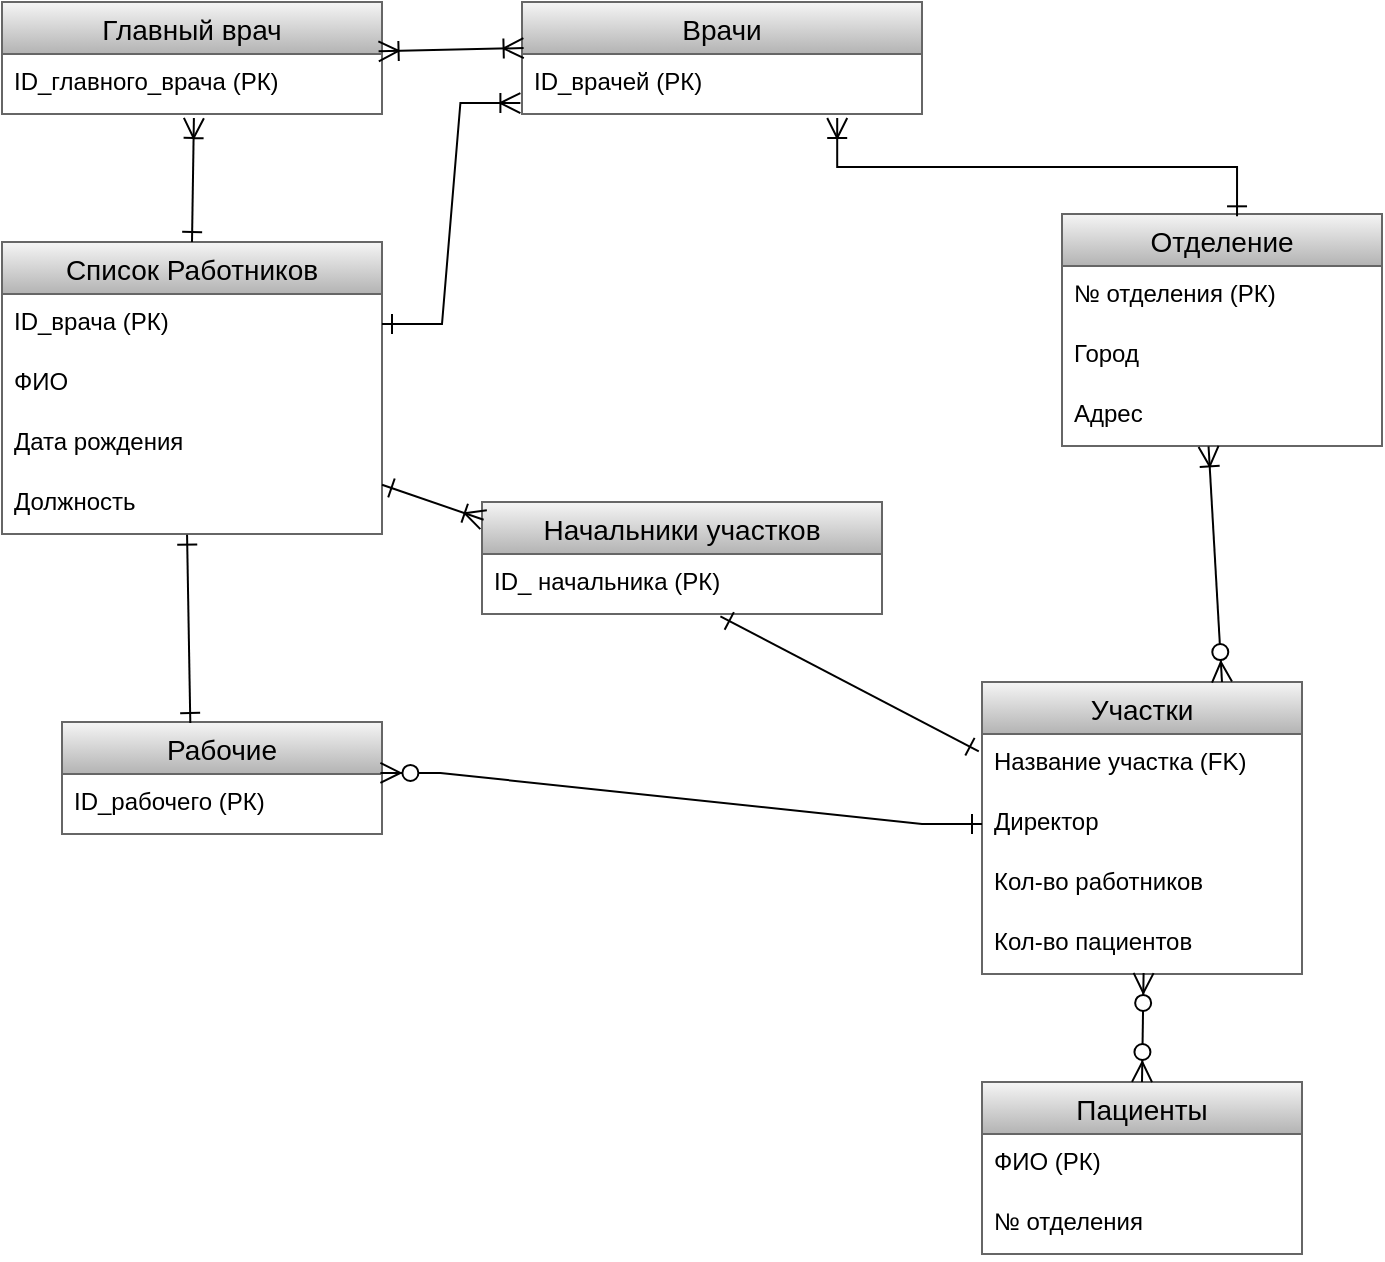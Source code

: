 <mxfile version="20.7.3" type="github">
  <diagram id="C5RBs43oDa-KdzZeNtuy" name="Page-1">
    <mxGraphModel dx="1434" dy="707" grid="1" gridSize="10" guides="1" tooltips="1" connect="1" arrows="1" fold="1" page="1" pageScale="1" pageWidth="827" pageHeight="1169" math="0" shadow="0">
      <root>
        <mxCell id="WIyWlLk6GJQsqaUBKTNV-0" />
        <mxCell id="WIyWlLk6GJQsqaUBKTNV-1" parent="WIyWlLk6GJQsqaUBKTNV-0" />
        <mxCell id="ixyR4mZUPTP6n6HTdZnD-0" value="Главный врач" style="swimlane;fontStyle=0;childLayout=stackLayout;horizontal=1;startSize=26;horizontalStack=0;resizeParent=1;resizeParentMax=0;resizeLast=0;collapsible=1;marginBottom=0;align=center;fontSize=14;fillColor=#f5f5f5;gradientColor=#b3b3b3;strokeColor=#666666;" parent="WIyWlLk6GJQsqaUBKTNV-1" vertex="1">
          <mxGeometry x="120" y="80" width="190" height="56" as="geometry" />
        </mxCell>
        <mxCell id="ixyR4mZUPTP6n6HTdZnD-1" value="ID_главного_врача (РК)" style="text;strokeColor=none;fillColor=none;spacingLeft=4;spacingRight=4;overflow=hidden;rotatable=0;points=[[0,0.5],[1,0.5]];portConstraint=eastwest;fontSize=12;" parent="ixyR4mZUPTP6n6HTdZnD-0" vertex="1">
          <mxGeometry y="26" width="190" height="30" as="geometry" />
        </mxCell>
        <mxCell id="ixyR4mZUPTP6n6HTdZnD-4" value="Врачи" style="swimlane;fontStyle=0;childLayout=stackLayout;horizontal=1;startSize=26;horizontalStack=0;resizeParent=1;resizeParentMax=0;resizeLast=0;collapsible=1;marginBottom=0;align=center;fontSize=14;fillColor=#f5f5f5;gradientColor=#b3b3b3;strokeColor=#666666;" parent="WIyWlLk6GJQsqaUBKTNV-1" vertex="1">
          <mxGeometry x="380" y="80" width="200" height="56" as="geometry" />
        </mxCell>
        <mxCell id="ixyR4mZUPTP6n6HTdZnD-5" value="ID_врачей (РК)" style="text;strokeColor=none;fillColor=none;spacingLeft=4;spacingRight=4;overflow=hidden;rotatable=0;points=[[0,0.5],[1,0.5]];portConstraint=eastwest;fontSize=12;" parent="ixyR4mZUPTP6n6HTdZnD-4" vertex="1">
          <mxGeometry y="26" width="200" height="30" as="geometry" />
        </mxCell>
        <mxCell id="ixyR4mZUPTP6n6HTdZnD-8" value="Список Работников" style="swimlane;fontStyle=0;childLayout=stackLayout;horizontal=1;startSize=26;horizontalStack=0;resizeParent=1;resizeParentMax=0;resizeLast=0;collapsible=1;marginBottom=0;align=center;fontSize=14;fillColor=#f5f5f5;gradientColor=#b3b3b3;strokeColor=#666666;" parent="WIyWlLk6GJQsqaUBKTNV-1" vertex="1">
          <mxGeometry x="120" y="200" width="190" height="146" as="geometry" />
        </mxCell>
        <mxCell id="ixyR4mZUPTP6n6HTdZnD-9" value="ID_врача (РК)" style="text;strokeColor=none;fillColor=none;spacingLeft=4;spacingRight=4;overflow=hidden;rotatable=0;points=[[0,0.5],[1,0.5]];portConstraint=eastwest;fontSize=12;" parent="ixyR4mZUPTP6n6HTdZnD-8" vertex="1">
          <mxGeometry y="26" width="190" height="30" as="geometry" />
        </mxCell>
        <mxCell id="ixyR4mZUPTP6n6HTdZnD-10" value="ФИО" style="text;strokeColor=none;fillColor=none;spacingLeft=4;spacingRight=4;overflow=hidden;rotatable=0;points=[[0,0.5],[1,0.5]];portConstraint=eastwest;fontSize=12;" parent="ixyR4mZUPTP6n6HTdZnD-8" vertex="1">
          <mxGeometry y="56" width="190" height="30" as="geometry" />
        </mxCell>
        <mxCell id="ixyR4mZUPTP6n6HTdZnD-11" value="Дата рождения" style="text;strokeColor=none;fillColor=none;spacingLeft=4;spacingRight=4;overflow=hidden;rotatable=0;points=[[0,0.5],[1,0.5]];portConstraint=eastwest;fontSize=12;" parent="ixyR4mZUPTP6n6HTdZnD-8" vertex="1">
          <mxGeometry y="86" width="190" height="30" as="geometry" />
        </mxCell>
        <mxCell id="ixyR4mZUPTP6n6HTdZnD-13" value="Должность" style="text;strokeColor=none;fillColor=none;spacingLeft=4;spacingRight=4;overflow=hidden;rotatable=0;points=[[0,0.5],[1,0.5]];portConstraint=eastwest;fontSize=12;" parent="ixyR4mZUPTP6n6HTdZnD-8" vertex="1">
          <mxGeometry y="116" width="190" height="30" as="geometry" />
        </mxCell>
        <mxCell id="ixyR4mZUPTP6n6HTdZnD-14" value="Начальники участков" style="swimlane;fontStyle=0;childLayout=stackLayout;horizontal=1;startSize=26;horizontalStack=0;resizeParent=1;resizeParentMax=0;resizeLast=0;collapsible=1;marginBottom=0;align=center;fontSize=14;fillColor=#f5f5f5;gradientColor=#b3b3b3;strokeColor=#666666;" parent="WIyWlLk6GJQsqaUBKTNV-1" vertex="1">
          <mxGeometry x="360" y="330" width="200" height="56" as="geometry" />
        </mxCell>
        <mxCell id="ixyR4mZUPTP6n6HTdZnD-15" value="ID_ начальника (РК)" style="text;strokeColor=none;fillColor=none;spacingLeft=4;spacingRight=4;overflow=hidden;rotatable=0;points=[[0,0.5],[1,0.5]];portConstraint=eastwest;fontSize=12;" parent="ixyR4mZUPTP6n6HTdZnD-14" vertex="1">
          <mxGeometry y="26" width="200" height="30" as="geometry" />
        </mxCell>
        <mxCell id="ixyR4mZUPTP6n6HTdZnD-18" value="Отделение" style="swimlane;fontStyle=0;childLayout=stackLayout;horizontal=1;startSize=26;horizontalStack=0;resizeParent=1;resizeParentMax=0;resizeLast=0;collapsible=1;marginBottom=0;align=center;fontSize=14;fillColor=#f5f5f5;gradientColor=#b3b3b3;strokeColor=#666666;" parent="WIyWlLk6GJQsqaUBKTNV-1" vertex="1">
          <mxGeometry x="650" y="186" width="160" height="116" as="geometry" />
        </mxCell>
        <mxCell id="ixyR4mZUPTP6n6HTdZnD-19" value="№ отделения (РК)" style="text;strokeColor=none;fillColor=none;spacingLeft=4;spacingRight=4;overflow=hidden;rotatable=0;points=[[0,0.5],[1,0.5]];portConstraint=eastwest;fontSize=12;" parent="ixyR4mZUPTP6n6HTdZnD-18" vertex="1">
          <mxGeometry y="26" width="160" height="30" as="geometry" />
        </mxCell>
        <mxCell id="ixyR4mZUPTP6n6HTdZnD-20" value="Город" style="text;strokeColor=none;fillColor=none;spacingLeft=4;spacingRight=4;overflow=hidden;rotatable=0;points=[[0,0.5],[1,0.5]];portConstraint=eastwest;fontSize=12;" parent="ixyR4mZUPTP6n6HTdZnD-18" vertex="1">
          <mxGeometry y="56" width="160" height="30" as="geometry" />
        </mxCell>
        <mxCell id="ixyR4mZUPTP6n6HTdZnD-21" value="Адрес" style="text;strokeColor=none;fillColor=none;spacingLeft=4;spacingRight=4;overflow=hidden;rotatable=0;points=[[0,0.5],[1,0.5]];portConstraint=eastwest;fontSize=12;" parent="ixyR4mZUPTP6n6HTdZnD-18" vertex="1">
          <mxGeometry y="86" width="160" height="30" as="geometry" />
        </mxCell>
        <mxCell id="ixyR4mZUPTP6n6HTdZnD-22" value="Рабочие" style="swimlane;fontStyle=0;childLayout=stackLayout;horizontal=1;startSize=26;horizontalStack=0;resizeParent=1;resizeParentMax=0;resizeLast=0;collapsible=1;marginBottom=0;align=center;fontSize=14;fillColor=#f5f5f5;gradientColor=#b3b3b3;strokeColor=#666666;" parent="WIyWlLk6GJQsqaUBKTNV-1" vertex="1">
          <mxGeometry x="150" y="440" width="160" height="56" as="geometry" />
        </mxCell>
        <mxCell id="ixyR4mZUPTP6n6HTdZnD-23" value="ID_рабочего (РК)" style="text;strokeColor=none;fillColor=none;spacingLeft=4;spacingRight=4;overflow=hidden;rotatable=0;points=[[0,0.5],[1,0.5]];portConstraint=eastwest;fontSize=12;" parent="ixyR4mZUPTP6n6HTdZnD-22" vertex="1">
          <mxGeometry y="26" width="160" height="30" as="geometry" />
        </mxCell>
        <mxCell id="ixyR4mZUPTP6n6HTdZnD-30" value="Участки" style="swimlane;fontStyle=0;childLayout=stackLayout;horizontal=1;startSize=26;horizontalStack=0;resizeParent=1;resizeParentMax=0;resizeLast=0;collapsible=1;marginBottom=0;align=center;fontSize=14;fillColor=#f5f5f5;gradientColor=#b3b3b3;strokeColor=#666666;" parent="WIyWlLk6GJQsqaUBKTNV-1" vertex="1">
          <mxGeometry x="610" y="420" width="160" height="146" as="geometry" />
        </mxCell>
        <mxCell id="ixyR4mZUPTP6n6HTdZnD-31" value="Название участка (FK)" style="text;strokeColor=none;fillColor=none;spacingLeft=4;spacingRight=4;overflow=hidden;rotatable=0;points=[[0,0.5],[1,0.5]];portConstraint=eastwest;fontSize=12;" parent="ixyR4mZUPTP6n6HTdZnD-30" vertex="1">
          <mxGeometry y="26" width="160" height="30" as="geometry" />
        </mxCell>
        <mxCell id="ixyR4mZUPTP6n6HTdZnD-32" value="Директор" style="text;strokeColor=none;fillColor=none;spacingLeft=4;spacingRight=4;overflow=hidden;rotatable=0;points=[[0,0.5],[1,0.5]];portConstraint=eastwest;fontSize=12;" parent="ixyR4mZUPTP6n6HTdZnD-30" vertex="1">
          <mxGeometry y="56" width="160" height="30" as="geometry" />
        </mxCell>
        <mxCell id="ixyR4mZUPTP6n6HTdZnD-33" value="Кол-во работников" style="text;strokeColor=none;fillColor=none;spacingLeft=4;spacingRight=4;overflow=hidden;rotatable=0;points=[[0,0.5],[1,0.5]];portConstraint=eastwest;fontSize=12;" parent="ixyR4mZUPTP6n6HTdZnD-30" vertex="1">
          <mxGeometry y="86" width="160" height="30" as="geometry" />
        </mxCell>
        <mxCell id="ixyR4mZUPTP6n6HTdZnD-34" value="Кол-во пациентов" style="text;strokeColor=none;fillColor=none;spacingLeft=4;spacingRight=4;overflow=hidden;rotatable=0;points=[[0,0.5],[1,0.5]];portConstraint=eastwest;fontSize=12;" parent="ixyR4mZUPTP6n6HTdZnD-30" vertex="1">
          <mxGeometry y="116" width="160" height="30" as="geometry" />
        </mxCell>
        <mxCell id="ixyR4mZUPTP6n6HTdZnD-35" value="Пациенты" style="swimlane;fontStyle=0;childLayout=stackLayout;horizontal=1;startSize=26;horizontalStack=0;resizeParent=1;resizeParentMax=0;resizeLast=0;collapsible=1;marginBottom=0;align=center;fontSize=14;fillColor=#f5f5f5;gradientColor=#b3b3b3;strokeColor=#666666;" parent="WIyWlLk6GJQsqaUBKTNV-1" vertex="1">
          <mxGeometry x="610" y="620" width="160" height="86" as="geometry" />
        </mxCell>
        <mxCell id="ixyR4mZUPTP6n6HTdZnD-36" value="ФИО (РК)" style="text;strokeColor=none;fillColor=none;spacingLeft=4;spacingRight=4;overflow=hidden;rotatable=0;points=[[0,0.5],[1,0.5]];portConstraint=eastwest;fontSize=12;" parent="ixyR4mZUPTP6n6HTdZnD-35" vertex="1">
          <mxGeometry y="26" width="160" height="30" as="geometry" />
        </mxCell>
        <mxCell id="ixyR4mZUPTP6n6HTdZnD-37" value="№ отделения" style="text;strokeColor=none;fillColor=none;spacingLeft=4;spacingRight=4;overflow=hidden;rotatable=0;points=[[0,0.5],[1,0.5]];portConstraint=eastwest;fontSize=12;" parent="ixyR4mZUPTP6n6HTdZnD-35" vertex="1">
          <mxGeometry y="56" width="160" height="30" as="geometry" />
        </mxCell>
        <mxCell id="ixyR4mZUPTP6n6HTdZnD-39" value="" style="fontSize=12;html=1;endArrow=ERoneToMany;startArrow=ERone;exitX=0.5;exitY=0;exitDx=0;exitDy=0;rounded=0;entryX=0.505;entryY=1.067;entryDx=0;entryDy=0;entryPerimeter=0;startFill=0;sourcePerimeterSpacing=9;targetPerimeterSpacing=9;jumpSize=6;startSize=8;endSize=8;" parent="WIyWlLk6GJQsqaUBKTNV-1" source="ixyR4mZUPTP6n6HTdZnD-8" target="ixyR4mZUPTP6n6HTdZnD-1" edge="1">
          <mxGeometry width="100" height="100" relative="1" as="geometry">
            <mxPoint x="300" y="250" as="sourcePoint" />
            <mxPoint x="240" y="150" as="targetPoint" />
          </mxGeometry>
        </mxCell>
        <mxCell id="ixyR4mZUPTP6n6HTdZnD-40" value="" style="fontSize=12;html=1;endArrow=ERoneToMany;startArrow=ERoneToMany;rounded=0;startSize=8;endSize=8;sourcePerimeterSpacing=9;targetPerimeterSpacing=9;jumpSize=6;exitX=0.991;exitY=-0.044;exitDx=0;exitDy=0;exitPerimeter=0;entryX=0.004;entryY=0.411;entryDx=0;entryDy=0;entryPerimeter=0;" parent="WIyWlLk6GJQsqaUBKTNV-1" source="ixyR4mZUPTP6n6HTdZnD-1" target="ixyR4mZUPTP6n6HTdZnD-4" edge="1">
          <mxGeometry width="100" height="100" relative="1" as="geometry">
            <mxPoint x="350" y="260" as="sourcePoint" />
            <mxPoint x="450" y="160" as="targetPoint" />
          </mxGeometry>
        </mxCell>
        <mxCell id="ixyR4mZUPTP6n6HTdZnD-41" value="" style="fontSize=12;html=1;endArrow=ERoneToMany;startArrow=ERone;exitX=0.547;exitY=0.01;exitDx=0;exitDy=0;rounded=0;startFill=0;sourcePerimeterSpacing=9;targetPerimeterSpacing=9;jumpSize=6;startSize=8;endSize=8;exitPerimeter=0;entryX=0.788;entryY=1.067;entryDx=0;entryDy=0;entryPerimeter=0;edgeStyle=elbowEdgeStyle;elbow=vertical;" parent="WIyWlLk6GJQsqaUBKTNV-1" source="ixyR4mZUPTP6n6HTdZnD-18" target="ixyR4mZUPTP6n6HTdZnD-5" edge="1">
          <mxGeometry x="0.074" y="-215" width="100" height="100" relative="1" as="geometry">
            <mxPoint x="560" y="241.99" as="sourcePoint" />
            <mxPoint x="600" y="100" as="targetPoint" />
            <mxPoint as="offset" />
          </mxGeometry>
        </mxCell>
        <mxCell id="ixyR4mZUPTP6n6HTdZnD-42" value="" style="fontSize=12;html=1;endArrow=ERoneToMany;startArrow=ERone;rounded=0;startFill=0;sourcePerimeterSpacing=9;targetPerimeterSpacing=9;jumpSize=6;startSize=8;endSize=8;entryX=-0.004;entryY=0.817;entryDx=0;entryDy=0;entryPerimeter=0;exitX=1;exitY=0.5;exitDx=0;exitDy=0;edgeStyle=entityRelationEdgeStyle;" parent="WIyWlLk6GJQsqaUBKTNV-1" source="ixyR4mZUPTP6n6HTdZnD-9" target="ixyR4mZUPTP6n6HTdZnD-5" edge="1">
          <mxGeometry width="100" height="100" relative="1" as="geometry">
            <mxPoint x="350" y="260" as="sourcePoint" />
            <mxPoint x="450" y="160" as="targetPoint" />
          </mxGeometry>
        </mxCell>
        <mxCell id="ixyR4mZUPTP6n6HTdZnD-43" value="" style="fontSize=12;html=1;endArrow=ERoneToMany;startArrow=ERone;rounded=0;startFill=0;sourcePerimeterSpacing=9;targetPerimeterSpacing=9;jumpSize=6;startSize=8;endSize=8;entryX=0.004;entryY=0.158;entryDx=0;entryDy=0;entryPerimeter=0;exitX=1;exitY=0.178;exitDx=0;exitDy=0;exitPerimeter=0;" parent="WIyWlLk6GJQsqaUBKTNV-1" source="ixyR4mZUPTP6n6HTdZnD-13" target="ixyR4mZUPTP6n6HTdZnD-14" edge="1">
          <mxGeometry x="-0.596" y="-165" width="100" height="100" relative="1" as="geometry">
            <mxPoint x="330" y="290" as="sourcePoint" />
            <mxPoint x="430" y="300" as="targetPoint" />
            <mxPoint as="offset" />
          </mxGeometry>
        </mxCell>
        <mxCell id="ixyR4mZUPTP6n6HTdZnD-44" value="" style="edgeStyle=entityRelationEdgeStyle;fontSize=12;html=1;endArrow=ERzeroToMany;startArrow=ERone;rounded=0;startSize=8;endSize=8;sourcePerimeterSpacing=9;targetPerimeterSpacing=9;jumpSize=6;entryX=0.995;entryY=-0.017;entryDx=0;entryDy=0;entryPerimeter=0;exitX=0;exitY=0.5;exitDx=0;exitDy=0;startFill=0;" parent="WIyWlLk6GJQsqaUBKTNV-1" source="ixyR4mZUPTP6n6HTdZnD-32" target="ixyR4mZUPTP6n6HTdZnD-23" edge="1">
          <mxGeometry width="100" height="100" relative="1" as="geometry">
            <mxPoint x="390" y="540" as="sourcePoint" />
            <mxPoint x="490" y="440" as="targetPoint" />
          </mxGeometry>
        </mxCell>
        <mxCell id="ixyR4mZUPTP6n6HTdZnD-45" value="" style="fontSize=12;html=1;endArrow=ERone;rounded=0;startSize=8;endSize=8;sourcePerimeterSpacing=9;targetPerimeterSpacing=9;jumpSize=6;entryX=-0.01;entryY=0.289;entryDx=0;entryDy=0;entryPerimeter=0;exitX=0.596;exitY=1.039;exitDx=0;exitDy=0;exitPerimeter=0;endFill=0;startArrow=ERone;startFill=0;" parent="WIyWlLk6GJQsqaUBKTNV-1" source="ixyR4mZUPTP6n6HTdZnD-15" target="ixyR4mZUPTP6n6HTdZnD-31" edge="1">
          <mxGeometry width="100" height="100" relative="1" as="geometry">
            <mxPoint x="440" y="510" as="sourcePoint" />
            <mxPoint x="540" y="410" as="targetPoint" />
          </mxGeometry>
        </mxCell>
        <mxCell id="ixyR4mZUPTP6n6HTdZnD-46" value="" style="fontSize=12;html=1;endArrow=ERzeroToMany;startArrow=ERoneToMany;rounded=0;startSize=8;endSize=8;sourcePerimeterSpacing=9;targetPerimeterSpacing=9;jumpSize=6;entryX=0.75;entryY=0;entryDx=0;entryDy=0;exitX=0.458;exitY=1.006;exitDx=0;exitDy=0;startFill=0;exitPerimeter=0;" parent="WIyWlLk6GJQsqaUBKTNV-1" source="ixyR4mZUPTP6n6HTdZnD-21" target="ixyR4mZUPTP6n6HTdZnD-30" edge="1">
          <mxGeometry width="100" height="100" relative="1" as="geometry">
            <mxPoint x="1010.8" y="385.51" as="sourcePoint" />
            <mxPoint x="710" y="360" as="targetPoint" />
          </mxGeometry>
        </mxCell>
        <mxCell id="ixyR4mZUPTP6n6HTdZnD-47" value="" style="fontSize=12;html=1;endArrow=ERone;rounded=0;startSize=8;endSize=8;sourcePerimeterSpacing=9;targetPerimeterSpacing=9;jumpSize=6;entryX=0.401;entryY=0.009;entryDx=0;entryDy=0;entryPerimeter=0;exitX=0.487;exitY=1.011;exitDx=0;exitDy=0;exitPerimeter=0;endFill=0;startArrow=ERone;startFill=0;" parent="WIyWlLk6GJQsqaUBKTNV-1" source="ixyR4mZUPTP6n6HTdZnD-13" target="ixyR4mZUPTP6n6HTdZnD-22" edge="1">
          <mxGeometry width="100" height="100" relative="1" as="geometry">
            <mxPoint x="170.0" y="370.0" as="sourcePoint" />
            <mxPoint x="299.2" y="437.5" as="targetPoint" />
          </mxGeometry>
        </mxCell>
        <mxCell id="ixyR4mZUPTP6n6HTdZnD-48" value="" style="fontSize=12;html=1;endArrow=ERzeroToMany;endFill=1;startArrow=ERzeroToMany;rounded=0;startSize=8;endSize=8;sourcePerimeterSpacing=9;targetPerimeterSpacing=9;jumpSize=6;entryX=0.505;entryY=0.983;entryDx=0;entryDy=0;entryPerimeter=0;exitX=0.5;exitY=0;exitDx=0;exitDy=0;" parent="WIyWlLk6GJQsqaUBKTNV-1" source="ixyR4mZUPTP6n6HTdZnD-35" target="ixyR4mZUPTP6n6HTdZnD-34" edge="1">
          <mxGeometry width="100" height="100" relative="1" as="geometry">
            <mxPoint x="440" y="690" as="sourcePoint" />
            <mxPoint x="550" y="600" as="targetPoint" />
          </mxGeometry>
        </mxCell>
      </root>
    </mxGraphModel>
  </diagram>
</mxfile>
